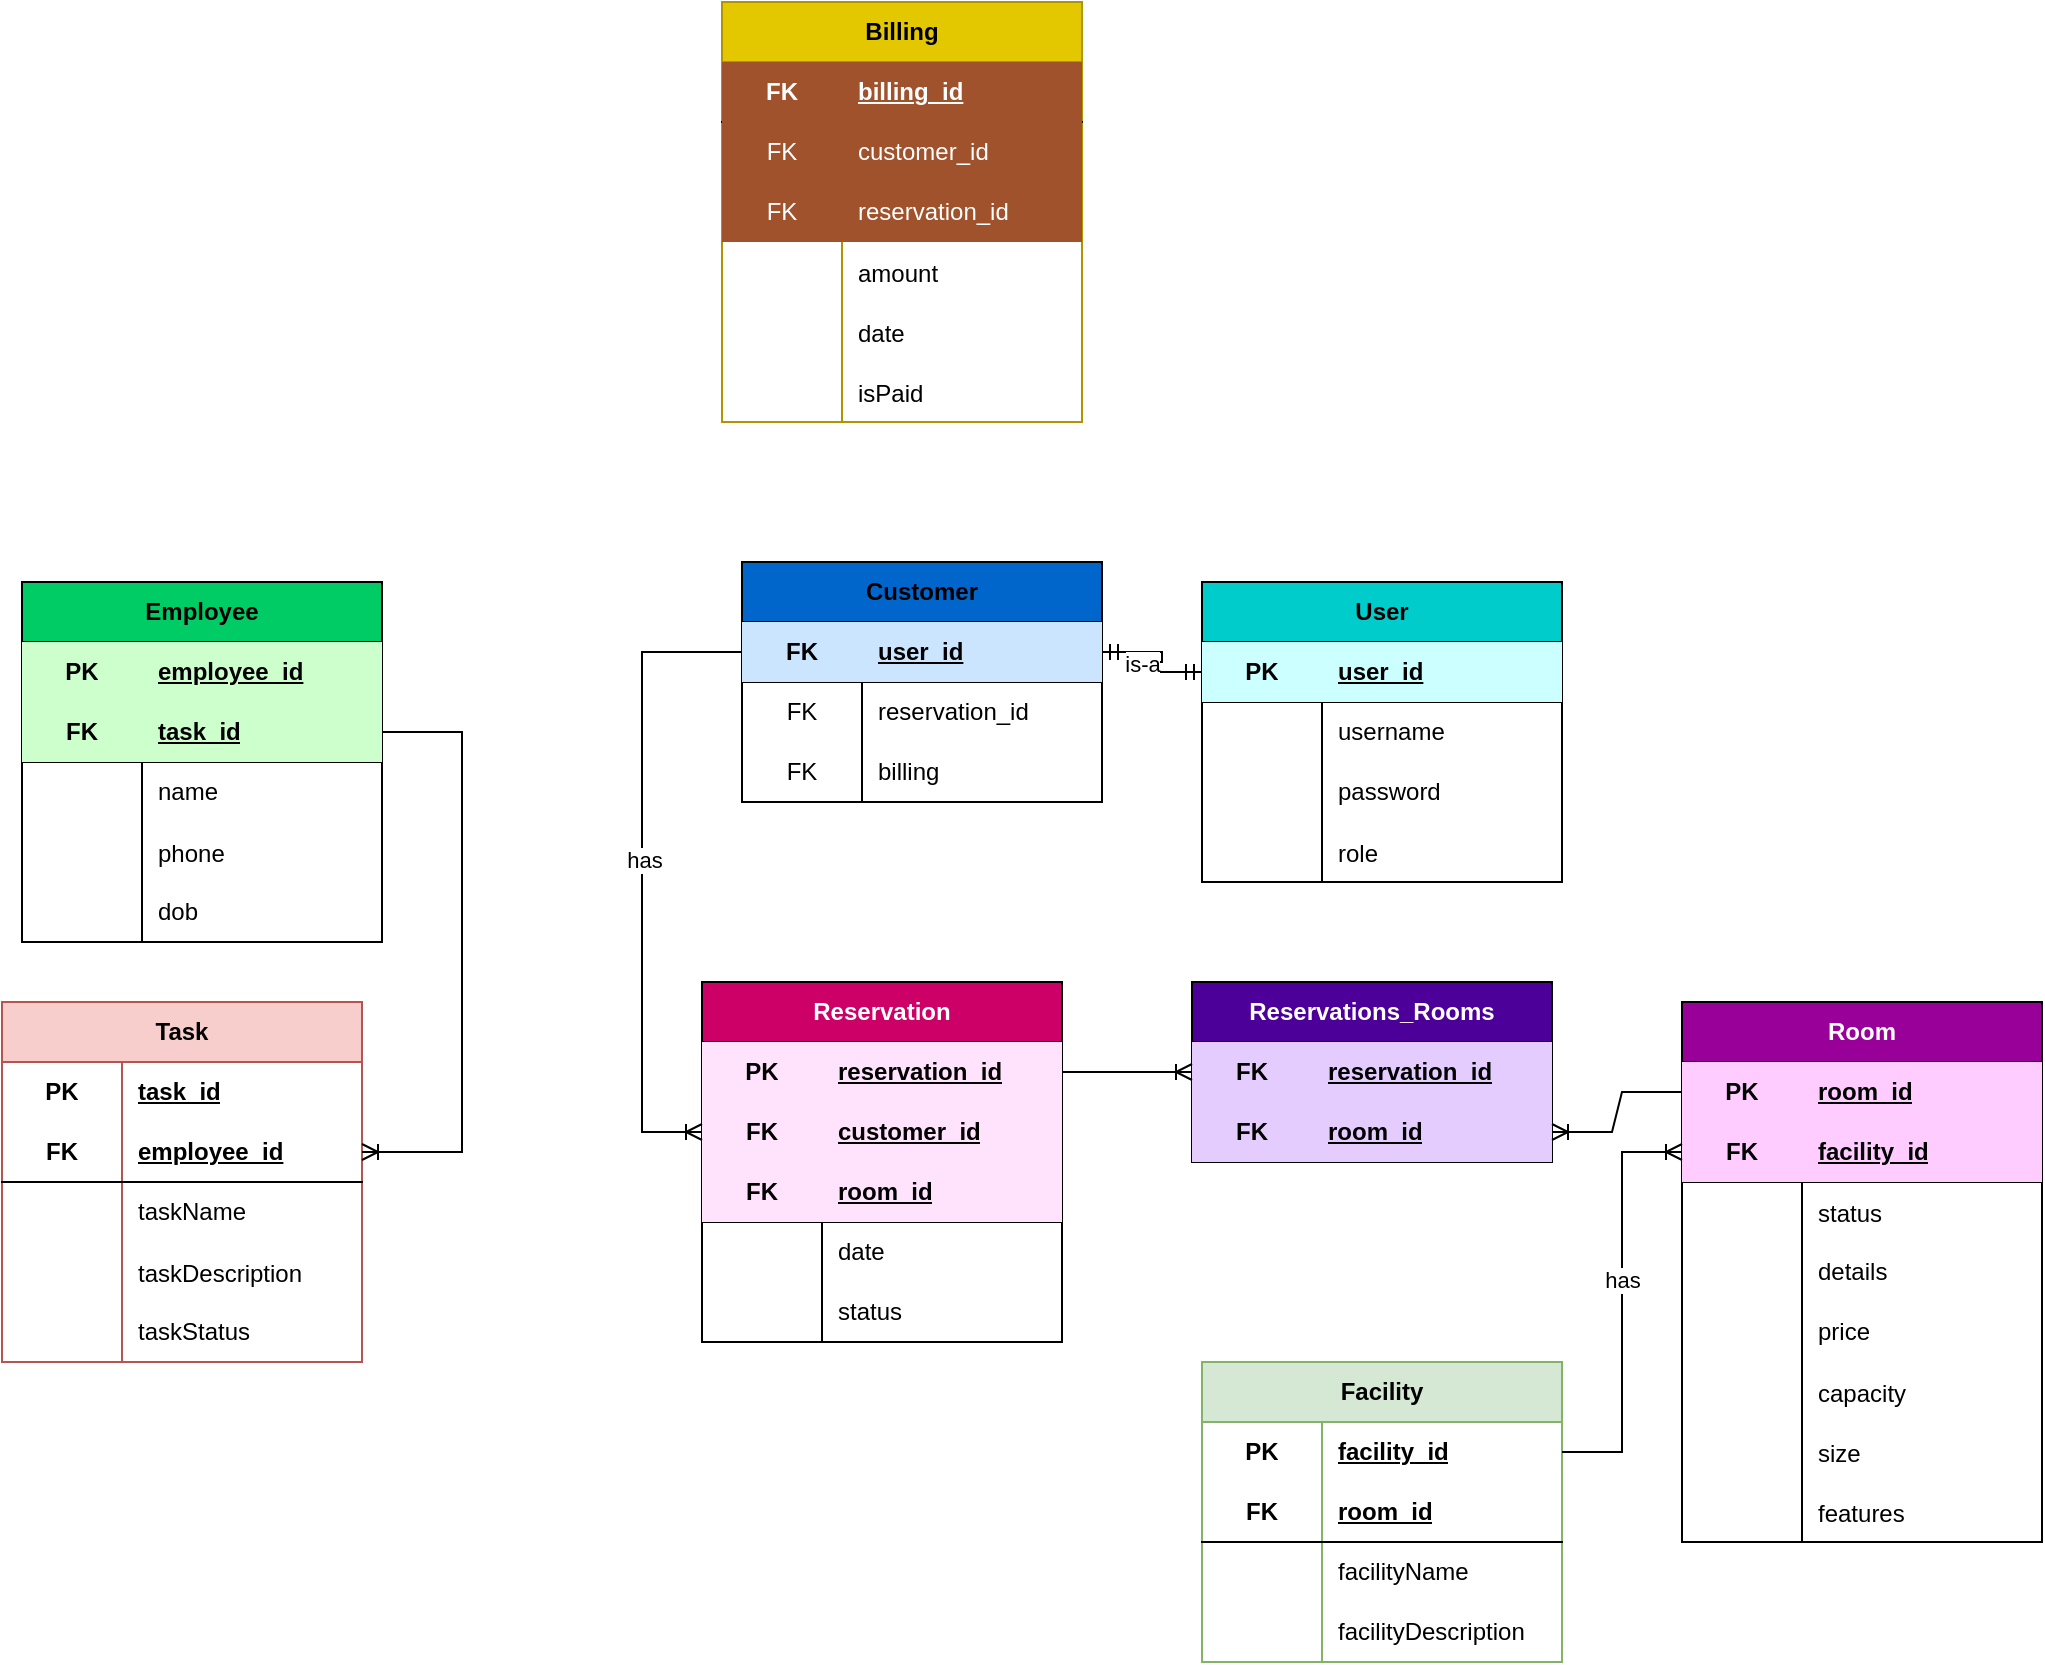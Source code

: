 <mxfile version="22.1.22" type="embed">
  <diagram name="Page-1" id="391HogFya1jU2p6_tnVu">
    <mxGraphModel dx="1114" dy="1647" grid="1" gridSize="10" guides="1" tooltips="1" connect="1" arrows="1" fold="1" page="1" pageScale="1" pageWidth="850" pageHeight="1100" math="0" shadow="0">
      <root>
        <mxCell id="0" />
        <mxCell id="1" parent="0" />
        <mxCell id="gGkRdLF0qAvfdl4dvhN5-14" value="Employee" style="shape=table;startSize=30;container=1;collapsible=1;childLayout=tableLayout;fixedRows=1;rowLines=0;fontStyle=1;align=center;resizeLast=1;html=1;whiteSpace=wrap;fillColor=#00CC66;" parent="1" vertex="1">
          <mxGeometry x="-250" y="-180" width="180" height="180" as="geometry" />
        </mxCell>
        <mxCell id="gGkRdLF0qAvfdl4dvhN5-15" value="" style="shape=tableRow;horizontal=0;startSize=0;swimlaneHead=0;swimlaneBody=0;fillColor=none;collapsible=0;dropTarget=0;points=[[0,0.5],[1,0.5]];portConstraint=eastwest;top=0;left=0;right=0;bottom=0;html=1;" parent="gGkRdLF0qAvfdl4dvhN5-14" vertex="1">
          <mxGeometry y="30" width="180" height="30" as="geometry" />
        </mxCell>
        <mxCell id="gGkRdLF0qAvfdl4dvhN5-16" value="PK" style="shape=partialRectangle;connectable=0;fillColor=#CCFFCC;top=0;left=0;bottom=0;right=0;fontStyle=1;overflow=hidden;html=1;whiteSpace=wrap;" parent="gGkRdLF0qAvfdl4dvhN5-15" vertex="1">
          <mxGeometry width="60" height="30" as="geometry">
            <mxRectangle width="60" height="30" as="alternateBounds" />
          </mxGeometry>
        </mxCell>
        <mxCell id="gGkRdLF0qAvfdl4dvhN5-17" value="employee_id" style="shape=partialRectangle;connectable=0;fillColor=#CCFFCC;top=0;left=0;bottom=0;right=0;align=left;spacingLeft=6;fontStyle=5;overflow=hidden;html=1;whiteSpace=wrap;" parent="gGkRdLF0qAvfdl4dvhN5-15" vertex="1">
          <mxGeometry x="60" width="120" height="30" as="geometry">
            <mxRectangle width="120" height="30" as="alternateBounds" />
          </mxGeometry>
        </mxCell>
        <mxCell id="gGkRdLF0qAvfdl4dvhN5-18" value="" style="shape=tableRow;horizontal=0;startSize=0;swimlaneHead=0;swimlaneBody=0;fillColor=none;collapsible=0;dropTarget=0;points=[[0,0.5],[1,0.5]];portConstraint=eastwest;top=0;left=0;right=0;bottom=1;html=1;" parent="gGkRdLF0qAvfdl4dvhN5-14" vertex="1">
          <mxGeometry y="60" width="180" height="30" as="geometry" />
        </mxCell>
        <mxCell id="gGkRdLF0qAvfdl4dvhN5-19" value="FK" style="shape=partialRectangle;connectable=0;fillColor=#CCFFCC;top=0;left=0;bottom=0;right=0;fontStyle=1;overflow=hidden;html=1;whiteSpace=wrap;" parent="gGkRdLF0qAvfdl4dvhN5-18" vertex="1">
          <mxGeometry width="60" height="30" as="geometry">
            <mxRectangle width="60" height="30" as="alternateBounds" />
          </mxGeometry>
        </mxCell>
        <mxCell id="gGkRdLF0qAvfdl4dvhN5-20" value="task_id" style="shape=partialRectangle;connectable=0;fillColor=#CCFFCC;top=0;left=0;bottom=0;right=0;align=left;spacingLeft=6;fontStyle=5;overflow=hidden;html=1;whiteSpace=wrap;" parent="gGkRdLF0qAvfdl4dvhN5-18" vertex="1">
          <mxGeometry x="60" width="120" height="30" as="geometry">
            <mxRectangle width="120" height="30" as="alternateBounds" />
          </mxGeometry>
        </mxCell>
        <mxCell id="gGkRdLF0qAvfdl4dvhN5-21" value="" style="shape=tableRow;horizontal=0;startSize=0;swimlaneHead=0;swimlaneBody=0;fillColor=none;collapsible=0;dropTarget=0;points=[[0,0.5],[1,0.5]];portConstraint=eastwest;top=0;left=0;right=0;bottom=0;html=1;" parent="gGkRdLF0qAvfdl4dvhN5-14" vertex="1">
          <mxGeometry y="90" width="180" height="30" as="geometry" />
        </mxCell>
        <mxCell id="gGkRdLF0qAvfdl4dvhN5-22" value="" style="shape=partialRectangle;connectable=0;fillColor=none;top=0;left=0;bottom=0;right=0;editable=1;overflow=hidden;html=1;whiteSpace=wrap;" parent="gGkRdLF0qAvfdl4dvhN5-21" vertex="1">
          <mxGeometry width="60" height="30" as="geometry">
            <mxRectangle width="60" height="30" as="alternateBounds" />
          </mxGeometry>
        </mxCell>
        <mxCell id="gGkRdLF0qAvfdl4dvhN5-23" value="name" style="shape=partialRectangle;connectable=0;fillColor=none;top=0;left=0;bottom=0;right=0;align=left;spacingLeft=6;overflow=hidden;html=1;whiteSpace=wrap;" parent="gGkRdLF0qAvfdl4dvhN5-21" vertex="1">
          <mxGeometry x="60" width="120" height="30" as="geometry">
            <mxRectangle width="120" height="30" as="alternateBounds" />
          </mxGeometry>
        </mxCell>
        <mxCell id="16" value="" style="shape=tableRow;horizontal=0;startSize=0;swimlaneHead=0;swimlaneBody=0;fillColor=none;collapsible=0;dropTarget=0;points=[[0,0.5],[1,0.5]];portConstraint=eastwest;top=0;left=0;right=0;bottom=0;" vertex="1" parent="gGkRdLF0qAvfdl4dvhN5-14">
          <mxGeometry y="120" width="180" height="30" as="geometry" />
        </mxCell>
        <mxCell id="17" value="" style="shape=partialRectangle;connectable=0;fillColor=none;top=0;left=0;bottom=0;right=0;editable=1;overflow=hidden;" vertex="1" parent="16">
          <mxGeometry width="60" height="30" as="geometry">
            <mxRectangle width="60" height="30" as="alternateBounds" />
          </mxGeometry>
        </mxCell>
        <mxCell id="18" value="phone" style="shape=partialRectangle;connectable=0;fillColor=none;top=0;left=0;bottom=0;right=0;align=left;spacingLeft=6;overflow=hidden;" vertex="1" parent="16">
          <mxGeometry x="60" width="120" height="30" as="geometry">
            <mxRectangle width="120" height="30" as="alternateBounds" />
          </mxGeometry>
        </mxCell>
        <mxCell id="gGkRdLF0qAvfdl4dvhN5-24" value="" style="shape=tableRow;horizontal=0;startSize=0;swimlaneHead=0;swimlaneBody=0;fillColor=none;collapsible=0;dropTarget=0;points=[[0,0.5],[1,0.5]];portConstraint=eastwest;top=0;left=0;right=0;bottom=0;html=1;" parent="gGkRdLF0qAvfdl4dvhN5-14" vertex="1">
          <mxGeometry y="150" width="180" height="30" as="geometry" />
        </mxCell>
        <mxCell id="gGkRdLF0qAvfdl4dvhN5-25" value="" style="shape=partialRectangle;connectable=0;fillColor=none;top=0;left=0;bottom=0;right=0;editable=1;overflow=hidden;html=1;whiteSpace=wrap;" parent="gGkRdLF0qAvfdl4dvhN5-24" vertex="1">
          <mxGeometry width="60" height="30" as="geometry">
            <mxRectangle width="60" height="30" as="alternateBounds" />
          </mxGeometry>
        </mxCell>
        <mxCell id="gGkRdLF0qAvfdl4dvhN5-26" value="dob" style="shape=partialRectangle;connectable=0;fillColor=none;top=0;left=0;bottom=0;right=0;align=left;spacingLeft=6;overflow=hidden;html=1;whiteSpace=wrap;" parent="gGkRdLF0qAvfdl4dvhN5-24" vertex="1">
          <mxGeometry x="60" width="120" height="30" as="geometry">
            <mxRectangle width="120" height="30" as="alternateBounds" />
          </mxGeometry>
        </mxCell>
        <mxCell id="gGkRdLF0qAvfdl4dvhN5-27" value="&lt;font color=&quot;#ffffff&quot;&gt;Room&lt;/font&gt;" style="shape=table;startSize=30;container=1;collapsible=1;childLayout=tableLayout;fixedRows=1;rowLines=0;fontStyle=1;align=center;resizeLast=1;html=1;whiteSpace=wrap;fillColor=#990099;" parent="1" vertex="1">
          <mxGeometry x="580" y="30" width="180" height="270" as="geometry" />
        </mxCell>
        <mxCell id="gGkRdLF0qAvfdl4dvhN5-28" value="" style="shape=tableRow;horizontal=0;startSize=0;swimlaneHead=0;swimlaneBody=0;fillColor=none;collapsible=0;dropTarget=0;points=[[0,0.5],[1,0.5]];portConstraint=eastwest;top=0;left=0;right=0;bottom=0;html=1;" parent="gGkRdLF0qAvfdl4dvhN5-27" vertex="1">
          <mxGeometry y="30" width="180" height="30" as="geometry" />
        </mxCell>
        <mxCell id="gGkRdLF0qAvfdl4dvhN5-29" value="&lt;div&gt;PK&lt;/div&gt;" style="shape=partialRectangle;connectable=0;fillColor=#FFCCFF;top=0;left=0;bottom=0;right=0;fontStyle=1;overflow=hidden;html=1;whiteSpace=wrap;" parent="gGkRdLF0qAvfdl4dvhN5-28" vertex="1">
          <mxGeometry width="60" height="30" as="geometry">
            <mxRectangle width="60" height="30" as="alternateBounds" />
          </mxGeometry>
        </mxCell>
        <mxCell id="gGkRdLF0qAvfdl4dvhN5-30" value="room_id" style="shape=partialRectangle;connectable=0;fillColor=#FFCCFF;top=0;left=0;bottom=0;right=0;align=left;spacingLeft=6;fontStyle=5;overflow=hidden;html=1;whiteSpace=wrap;" parent="gGkRdLF0qAvfdl4dvhN5-28" vertex="1">
          <mxGeometry x="60" width="120" height="30" as="geometry">
            <mxRectangle width="120" height="30" as="alternateBounds" />
          </mxGeometry>
        </mxCell>
        <mxCell id="gGkRdLF0qAvfdl4dvhN5-31" value="" style="shape=tableRow;horizontal=0;startSize=0;swimlaneHead=0;swimlaneBody=0;fillColor=none;collapsible=0;dropTarget=0;points=[[0,0.5],[1,0.5]];portConstraint=eastwest;top=0;left=0;right=0;bottom=1;html=1;" parent="gGkRdLF0qAvfdl4dvhN5-27" vertex="1">
          <mxGeometry y="60" width="180" height="30" as="geometry" />
        </mxCell>
        <mxCell id="gGkRdLF0qAvfdl4dvhN5-32" value="FK" style="shape=partialRectangle;connectable=0;fillColor=#FFCCFF;top=0;left=0;bottom=0;right=0;fontStyle=1;overflow=hidden;html=1;whiteSpace=wrap;" parent="gGkRdLF0qAvfdl4dvhN5-31" vertex="1">
          <mxGeometry width="60" height="30" as="geometry">
            <mxRectangle width="60" height="30" as="alternateBounds" />
          </mxGeometry>
        </mxCell>
        <mxCell id="gGkRdLF0qAvfdl4dvhN5-33" value="facility_id" style="shape=partialRectangle;connectable=0;fillColor=#FFCCFF;top=0;left=0;bottom=0;right=0;align=left;spacingLeft=6;fontStyle=5;overflow=hidden;html=1;whiteSpace=wrap;" parent="gGkRdLF0qAvfdl4dvhN5-31" vertex="1">
          <mxGeometry x="60" width="120" height="30" as="geometry">
            <mxRectangle width="120" height="30" as="alternateBounds" />
          </mxGeometry>
        </mxCell>
        <mxCell id="gGkRdLF0qAvfdl4dvhN5-34" value="" style="shape=tableRow;horizontal=0;startSize=0;swimlaneHead=0;swimlaneBody=0;fillColor=none;collapsible=0;dropTarget=0;points=[[0,0.5],[1,0.5]];portConstraint=eastwest;top=0;left=0;right=0;bottom=0;" parent="gGkRdLF0qAvfdl4dvhN5-27" vertex="1">
          <mxGeometry y="90" width="180" height="30" as="geometry" />
        </mxCell>
        <mxCell id="gGkRdLF0qAvfdl4dvhN5-35" value="" style="shape=partialRectangle;connectable=0;fillColor=none;top=0;left=0;bottom=0;right=0;editable=1;overflow=hidden;" parent="gGkRdLF0qAvfdl4dvhN5-34" vertex="1">
          <mxGeometry width="60" height="30" as="geometry">
            <mxRectangle width="60" height="30" as="alternateBounds" />
          </mxGeometry>
        </mxCell>
        <mxCell id="gGkRdLF0qAvfdl4dvhN5-36" value="status" style="shape=partialRectangle;connectable=0;fillColor=none;top=0;left=0;bottom=0;right=0;align=left;spacingLeft=6;overflow=hidden;" parent="gGkRdLF0qAvfdl4dvhN5-34" vertex="1">
          <mxGeometry x="60" width="120" height="30" as="geometry">
            <mxRectangle width="120" height="30" as="alternateBounds" />
          </mxGeometry>
        </mxCell>
        <mxCell id="gGkRdLF0qAvfdl4dvhN5-37" value="" style="shape=tableRow;horizontal=0;startSize=0;swimlaneHead=0;swimlaneBody=0;fillColor=none;collapsible=0;dropTarget=0;points=[[0,0.5],[1,0.5]];portConstraint=eastwest;top=0;left=0;right=0;bottom=0;html=1;" parent="gGkRdLF0qAvfdl4dvhN5-27" vertex="1">
          <mxGeometry y="120" width="180" height="30" as="geometry" />
        </mxCell>
        <mxCell id="gGkRdLF0qAvfdl4dvhN5-38" value="" style="shape=partialRectangle;connectable=0;fillColor=none;top=0;left=0;bottom=0;right=0;editable=1;overflow=hidden;html=1;whiteSpace=wrap;" parent="gGkRdLF0qAvfdl4dvhN5-37" vertex="1">
          <mxGeometry width="60" height="30" as="geometry">
            <mxRectangle width="60" height="30" as="alternateBounds" />
          </mxGeometry>
        </mxCell>
        <mxCell id="gGkRdLF0qAvfdl4dvhN5-39" value="details" style="shape=partialRectangle;connectable=0;fillColor=none;top=0;left=0;bottom=0;right=0;align=left;spacingLeft=6;overflow=hidden;html=1;whiteSpace=wrap;" parent="gGkRdLF0qAvfdl4dvhN5-37" vertex="1">
          <mxGeometry x="60" width="120" height="30" as="geometry">
            <mxRectangle width="120" height="30" as="alternateBounds" />
          </mxGeometry>
        </mxCell>
        <mxCell id="gGkRdLF0qAvfdl4dvhN5-40" value="" style="shape=tableRow;horizontal=0;startSize=0;swimlaneHead=0;swimlaneBody=0;fillColor=none;collapsible=0;dropTarget=0;points=[[0,0.5],[1,0.5]];portConstraint=eastwest;top=0;left=0;right=0;bottom=0;html=1;" parent="gGkRdLF0qAvfdl4dvhN5-27" vertex="1">
          <mxGeometry y="150" width="180" height="30" as="geometry" />
        </mxCell>
        <mxCell id="gGkRdLF0qAvfdl4dvhN5-41" value="" style="shape=partialRectangle;connectable=0;fillColor=none;top=0;left=0;bottom=0;right=0;editable=1;overflow=hidden;html=1;whiteSpace=wrap;" parent="gGkRdLF0qAvfdl4dvhN5-40" vertex="1">
          <mxGeometry width="60" height="30" as="geometry">
            <mxRectangle width="60" height="30" as="alternateBounds" />
          </mxGeometry>
        </mxCell>
        <mxCell id="gGkRdLF0qAvfdl4dvhN5-42" value="&lt;div&gt;price&lt;/div&gt;" style="shape=partialRectangle;connectable=0;fillColor=none;top=0;left=0;bottom=0;right=0;align=left;spacingLeft=6;overflow=hidden;html=1;whiteSpace=wrap;" parent="gGkRdLF0qAvfdl4dvhN5-40" vertex="1">
          <mxGeometry x="60" width="120" height="30" as="geometry">
            <mxRectangle width="120" height="30" as="alternateBounds" />
          </mxGeometry>
        </mxCell>
        <mxCell id="gGkRdLF0qAvfdl4dvhN5-43" value="" style="shape=tableRow;horizontal=0;startSize=0;swimlaneHead=0;swimlaneBody=0;fillColor=none;collapsible=0;dropTarget=0;points=[[0,0.5],[1,0.5]];portConstraint=eastwest;top=0;left=0;right=0;bottom=0;" parent="gGkRdLF0qAvfdl4dvhN5-27" vertex="1">
          <mxGeometry y="180" width="180" height="30" as="geometry" />
        </mxCell>
        <mxCell id="gGkRdLF0qAvfdl4dvhN5-44" value="" style="shape=partialRectangle;connectable=0;fillColor=none;top=0;left=0;bottom=0;right=0;editable=1;overflow=hidden;" parent="gGkRdLF0qAvfdl4dvhN5-43" vertex="1">
          <mxGeometry width="60" height="30" as="geometry">
            <mxRectangle width="60" height="30" as="alternateBounds" />
          </mxGeometry>
        </mxCell>
        <mxCell id="gGkRdLF0qAvfdl4dvhN5-45" value="capacity" style="shape=partialRectangle;connectable=0;fillColor=none;top=0;left=0;bottom=0;right=0;align=left;spacingLeft=6;overflow=hidden;" parent="gGkRdLF0qAvfdl4dvhN5-43" vertex="1">
          <mxGeometry x="60" width="120" height="30" as="geometry">
            <mxRectangle width="120" height="30" as="alternateBounds" />
          </mxGeometry>
        </mxCell>
        <mxCell id="gGkRdLF0qAvfdl4dvhN5-46" value="" style="shape=tableRow;horizontal=0;startSize=0;swimlaneHead=0;swimlaneBody=0;fillColor=none;collapsible=0;dropTarget=0;points=[[0,0.5],[1,0.5]];portConstraint=eastwest;top=0;left=0;right=0;bottom=0;" parent="gGkRdLF0qAvfdl4dvhN5-27" vertex="1">
          <mxGeometry y="210" width="180" height="30" as="geometry" />
        </mxCell>
        <mxCell id="gGkRdLF0qAvfdl4dvhN5-47" value="" style="shape=partialRectangle;connectable=0;fillColor=none;top=0;left=0;bottom=0;right=0;editable=1;overflow=hidden;" parent="gGkRdLF0qAvfdl4dvhN5-46" vertex="1">
          <mxGeometry width="60" height="30" as="geometry">
            <mxRectangle width="60" height="30" as="alternateBounds" />
          </mxGeometry>
        </mxCell>
        <mxCell id="gGkRdLF0qAvfdl4dvhN5-48" value="size" style="shape=partialRectangle;connectable=0;fillColor=none;top=0;left=0;bottom=0;right=0;align=left;spacingLeft=6;overflow=hidden;" parent="gGkRdLF0qAvfdl4dvhN5-46" vertex="1">
          <mxGeometry x="60" width="120" height="30" as="geometry">
            <mxRectangle width="120" height="30" as="alternateBounds" />
          </mxGeometry>
        </mxCell>
        <mxCell id="gGkRdLF0qAvfdl4dvhN5-49" value="" style="shape=tableRow;horizontal=0;startSize=0;swimlaneHead=0;swimlaneBody=0;fillColor=none;collapsible=0;dropTarget=0;points=[[0,0.5],[1,0.5]];portConstraint=eastwest;top=0;left=0;right=0;bottom=0;" parent="gGkRdLF0qAvfdl4dvhN5-27" vertex="1">
          <mxGeometry y="240" width="180" height="30" as="geometry" />
        </mxCell>
        <mxCell id="gGkRdLF0qAvfdl4dvhN5-50" value="" style="shape=partialRectangle;connectable=0;fillColor=none;top=0;left=0;bottom=0;right=0;editable=1;overflow=hidden;" parent="gGkRdLF0qAvfdl4dvhN5-49" vertex="1">
          <mxGeometry width="60" height="30" as="geometry">
            <mxRectangle width="60" height="30" as="alternateBounds" />
          </mxGeometry>
        </mxCell>
        <mxCell id="gGkRdLF0qAvfdl4dvhN5-51" value="features" style="shape=partialRectangle;connectable=0;fillColor=none;top=0;left=0;bottom=0;right=0;align=left;spacingLeft=6;overflow=hidden;" parent="gGkRdLF0qAvfdl4dvhN5-49" vertex="1">
          <mxGeometry x="60" width="120" height="30" as="geometry">
            <mxRectangle width="120" height="30" as="alternateBounds" />
          </mxGeometry>
        </mxCell>
        <mxCell id="gGkRdLF0qAvfdl4dvhN5-52" value="&lt;b&gt;&lt;font color=&quot;#ffffff&quot;&gt;Reservation&lt;/font&gt;&lt;/b&gt;" style="shape=table;startSize=30;container=1;collapsible=1;childLayout=tableLayout;fixedRows=1;rowLines=0;fontStyle=1;align=center;resizeLast=1;html=1;whiteSpace=wrap;fillColor=#CC0066;" parent="1" vertex="1">
          <mxGeometry x="90" y="20" width="180" height="180" as="geometry" />
        </mxCell>
        <mxCell id="gGkRdLF0qAvfdl4dvhN5-53" value="" style="shape=tableRow;horizontal=0;startSize=0;swimlaneHead=0;swimlaneBody=0;fillColor=none;collapsible=0;dropTarget=0;points=[[0,0.5],[1,0.5]];portConstraint=eastwest;top=0;left=0;right=0;bottom=0;html=1;" parent="gGkRdLF0qAvfdl4dvhN5-52" vertex="1">
          <mxGeometry y="30" width="180" height="30" as="geometry" />
        </mxCell>
        <mxCell id="gGkRdLF0qAvfdl4dvhN5-54" value="PK" style="shape=partialRectangle;connectable=0;fillColor=#FFE3FC;top=0;left=0;bottom=0;right=0;fontStyle=1;overflow=hidden;html=1;whiteSpace=wrap;strokeColor=#000000;" parent="gGkRdLF0qAvfdl4dvhN5-53" vertex="1">
          <mxGeometry width="60" height="30" as="geometry">
            <mxRectangle width="60" height="30" as="alternateBounds" />
          </mxGeometry>
        </mxCell>
        <mxCell id="gGkRdLF0qAvfdl4dvhN5-55" value="reservation_id" style="shape=partialRectangle;connectable=0;fillColor=#FFE3FC;top=0;left=0;bottom=0;right=0;align=left;spacingLeft=6;fontStyle=5;overflow=hidden;html=1;whiteSpace=wrap;strokeColor=#000000;" parent="gGkRdLF0qAvfdl4dvhN5-53" vertex="1">
          <mxGeometry x="60" width="120" height="30" as="geometry">
            <mxRectangle width="120" height="30" as="alternateBounds" />
          </mxGeometry>
        </mxCell>
        <mxCell id="gGkRdLF0qAvfdl4dvhN5-56" value="" style="shape=tableRow;horizontal=0;startSize=0;swimlaneHead=0;swimlaneBody=0;fillColor=none;collapsible=0;dropTarget=0;points=[[0,0.5],[1,0.5]];portConstraint=eastwest;top=0;left=0;right=0;bottom=0;" parent="gGkRdLF0qAvfdl4dvhN5-52" vertex="1">
          <mxGeometry y="60" width="180" height="30" as="geometry" />
        </mxCell>
        <mxCell id="gGkRdLF0qAvfdl4dvhN5-57" value="&lt;b&gt;FK&lt;/b&gt;" style="shape=partialRectangle;connectable=0;fillColor=#FFE3FC;top=0;left=0;bottom=0;right=0;fontStyle=0;overflow=hidden;whiteSpace=wrap;html=1;strokeColor=#000000;" parent="gGkRdLF0qAvfdl4dvhN5-56" vertex="1">
          <mxGeometry width="60" height="30" as="geometry">
            <mxRectangle width="60" height="30" as="alternateBounds" />
          </mxGeometry>
        </mxCell>
        <mxCell id="gGkRdLF0qAvfdl4dvhN5-58" value="&lt;b&gt;&lt;u&gt;customer_id&lt;/u&gt;&lt;/b&gt;" style="shape=partialRectangle;connectable=0;fillColor=#FFE3FC;top=0;left=0;bottom=0;right=0;align=left;spacingLeft=6;fontStyle=0;overflow=hidden;whiteSpace=wrap;html=1;strokeColor=#000000;" parent="gGkRdLF0qAvfdl4dvhN5-56" vertex="1">
          <mxGeometry x="60" width="120" height="30" as="geometry">
            <mxRectangle width="120" height="30" as="alternateBounds" />
          </mxGeometry>
        </mxCell>
        <mxCell id="gGkRdLF0qAvfdl4dvhN5-59" value="" style="shape=tableRow;horizontal=0;startSize=0;swimlaneHead=0;swimlaneBody=0;fillColor=none;collapsible=0;dropTarget=0;points=[[0,0.5],[1,0.5]];portConstraint=eastwest;top=0;left=0;right=0;bottom=1;html=1;" parent="gGkRdLF0qAvfdl4dvhN5-52" vertex="1">
          <mxGeometry y="90" width="180" height="30" as="geometry" />
        </mxCell>
        <mxCell id="gGkRdLF0qAvfdl4dvhN5-60" value="FK" style="shape=partialRectangle;connectable=0;fillColor=#FFE3FC;top=0;left=0;bottom=0;right=0;fontStyle=1;overflow=hidden;html=1;whiteSpace=wrap;strokeColor=#000000;" parent="gGkRdLF0qAvfdl4dvhN5-59" vertex="1">
          <mxGeometry width="60" height="30" as="geometry">
            <mxRectangle width="60" height="30" as="alternateBounds" />
          </mxGeometry>
        </mxCell>
        <mxCell id="gGkRdLF0qAvfdl4dvhN5-61" value="room_id" style="shape=partialRectangle;connectable=0;fillColor=#FFE3FC;top=0;left=0;bottom=0;right=0;align=left;spacingLeft=6;fontStyle=5;overflow=hidden;html=1;whiteSpace=wrap;strokeColor=#000000;" parent="gGkRdLF0qAvfdl4dvhN5-59" vertex="1">
          <mxGeometry x="60" width="120" height="30" as="geometry">
            <mxRectangle width="120" height="30" as="alternateBounds" />
          </mxGeometry>
        </mxCell>
        <mxCell id="gGkRdLF0qAvfdl4dvhN5-62" value="" style="shape=tableRow;horizontal=0;startSize=0;swimlaneHead=0;swimlaneBody=0;fillColor=none;collapsible=0;dropTarget=0;points=[[0,0.5],[1,0.5]];portConstraint=eastwest;top=0;left=0;right=0;bottom=0;html=1;" parent="gGkRdLF0qAvfdl4dvhN5-52" vertex="1">
          <mxGeometry y="120" width="180" height="30" as="geometry" />
        </mxCell>
        <mxCell id="gGkRdLF0qAvfdl4dvhN5-63" value="" style="shape=partialRectangle;connectable=0;fillColor=none;top=0;left=0;bottom=0;right=0;editable=1;overflow=hidden;html=1;whiteSpace=wrap;" parent="gGkRdLF0qAvfdl4dvhN5-62" vertex="1">
          <mxGeometry width="60" height="30" as="geometry">
            <mxRectangle width="60" height="30" as="alternateBounds" />
          </mxGeometry>
        </mxCell>
        <mxCell id="gGkRdLF0qAvfdl4dvhN5-64" value="date" style="shape=partialRectangle;connectable=0;fillColor=none;top=0;left=0;bottom=0;right=0;align=left;spacingLeft=6;overflow=hidden;html=1;whiteSpace=wrap;" parent="gGkRdLF0qAvfdl4dvhN5-62" vertex="1">
          <mxGeometry x="60" width="120" height="30" as="geometry">
            <mxRectangle width="120" height="30" as="alternateBounds" />
          </mxGeometry>
        </mxCell>
        <mxCell id="gGkRdLF0qAvfdl4dvhN5-65" value="" style="shape=tableRow;horizontal=0;startSize=0;swimlaneHead=0;swimlaneBody=0;fillColor=none;collapsible=0;dropTarget=0;points=[[0,0.5],[1,0.5]];portConstraint=eastwest;top=0;left=0;right=0;bottom=0;html=1;" parent="gGkRdLF0qAvfdl4dvhN5-52" vertex="1">
          <mxGeometry y="150" width="180" height="30" as="geometry" />
        </mxCell>
        <mxCell id="gGkRdLF0qAvfdl4dvhN5-66" value="" style="shape=partialRectangle;connectable=0;fillColor=none;top=0;left=0;bottom=0;right=0;editable=1;overflow=hidden;html=1;whiteSpace=wrap;" parent="gGkRdLF0qAvfdl4dvhN5-65" vertex="1">
          <mxGeometry width="60" height="30" as="geometry">
            <mxRectangle width="60" height="30" as="alternateBounds" />
          </mxGeometry>
        </mxCell>
        <mxCell id="gGkRdLF0qAvfdl4dvhN5-67" value="status" style="shape=partialRectangle;connectable=0;fillColor=none;top=0;left=0;bottom=0;right=0;align=left;spacingLeft=6;overflow=hidden;html=1;whiteSpace=wrap;" parent="gGkRdLF0qAvfdl4dvhN5-65" vertex="1">
          <mxGeometry x="60" width="120" height="30" as="geometry">
            <mxRectangle width="120" height="30" as="alternateBounds" />
          </mxGeometry>
        </mxCell>
        <mxCell id="gGkRdLF0qAvfdl4dvhN5-68" value="&lt;font color=&quot;#ffffff&quot;&gt;Reservations_Rooms&lt;/font&gt;" style="shape=table;startSize=30;container=1;collapsible=1;childLayout=tableLayout;fixedRows=1;rowLines=0;fontStyle=1;align=center;resizeLast=1;html=1;whiteSpace=wrap;fillColor=#4C0099;" parent="1" vertex="1">
          <mxGeometry x="335" y="20" width="180" height="90" as="geometry" />
        </mxCell>
        <mxCell id="gGkRdLF0qAvfdl4dvhN5-69" value="" style="shape=tableRow;horizontal=0;startSize=0;swimlaneHead=0;swimlaneBody=0;fillColor=none;collapsible=0;dropTarget=0;points=[[0,0.5],[1,0.5]];portConstraint=eastwest;top=0;left=0;right=0;bottom=0;html=1;" parent="gGkRdLF0qAvfdl4dvhN5-68" vertex="1">
          <mxGeometry y="30" width="180" height="30" as="geometry" />
        </mxCell>
        <mxCell id="gGkRdLF0qAvfdl4dvhN5-70" value="FK" style="shape=partialRectangle;connectable=0;fillColor=#E5CCFF;top=0;left=0;bottom=0;right=0;fontStyle=1;overflow=hidden;html=1;whiteSpace=wrap;strokeColor=#E5CCFF;" parent="gGkRdLF0qAvfdl4dvhN5-69" vertex="1">
          <mxGeometry width="60" height="30" as="geometry">
            <mxRectangle width="60" height="30" as="alternateBounds" />
          </mxGeometry>
        </mxCell>
        <mxCell id="gGkRdLF0qAvfdl4dvhN5-71" value="reservation_id" style="shape=partialRectangle;connectable=0;fillColor=#E5CCFF;top=0;left=0;bottom=0;right=0;align=left;spacingLeft=6;fontStyle=5;overflow=hidden;html=1;whiteSpace=wrap;strokeColor=#E5CCFF;" parent="gGkRdLF0qAvfdl4dvhN5-69" vertex="1">
          <mxGeometry x="60" width="120" height="30" as="geometry">
            <mxRectangle width="120" height="30" as="alternateBounds" />
          </mxGeometry>
        </mxCell>
        <mxCell id="gGkRdLF0qAvfdl4dvhN5-72" value="" style="shape=tableRow;horizontal=0;startSize=0;swimlaneHead=0;swimlaneBody=0;fillColor=none;collapsible=0;dropTarget=0;points=[[0,0.5],[1,0.5]];portConstraint=eastwest;top=0;left=0;right=0;bottom=1;html=1;" parent="gGkRdLF0qAvfdl4dvhN5-68" vertex="1">
          <mxGeometry y="60" width="180" height="30" as="geometry" />
        </mxCell>
        <mxCell id="gGkRdLF0qAvfdl4dvhN5-73" value="FK" style="shape=partialRectangle;connectable=0;fillColor=#E5CCFF;top=0;left=0;bottom=0;right=0;fontStyle=1;overflow=hidden;html=1;whiteSpace=wrap;strokeColor=#E5CCFF;" parent="gGkRdLF0qAvfdl4dvhN5-72" vertex="1">
          <mxGeometry width="60" height="30" as="geometry">
            <mxRectangle width="60" height="30" as="alternateBounds" />
          </mxGeometry>
        </mxCell>
        <mxCell id="gGkRdLF0qAvfdl4dvhN5-74" value="room_id" style="shape=partialRectangle;connectable=0;fillColor=#E5CCFF;top=0;left=0;bottom=0;right=0;align=left;spacingLeft=6;fontStyle=5;overflow=hidden;html=1;whiteSpace=wrap;strokeColor=#E5CCFF;" parent="gGkRdLF0qAvfdl4dvhN5-72" vertex="1">
          <mxGeometry x="60" width="120" height="30" as="geometry">
            <mxRectangle width="120" height="30" as="alternateBounds" />
          </mxGeometry>
        </mxCell>
        <mxCell id="gGkRdLF0qAvfdl4dvhN5-75" value="" style="edgeStyle=elbowEdgeStyle;fontSize=12;html=1;endArrow=ERoneToMany;rounded=0;entryX=0;entryY=0.5;entryDx=0;entryDy=0;exitX=0;exitY=0.5;exitDx=0;exitDy=0;" parent="1" target="gGkRdLF0qAvfdl4dvhN5-56" edge="1">
          <mxGeometry width="100" height="100" relative="1" as="geometry">
            <mxPoint x="110" y="-145" as="sourcePoint" />
            <mxPoint x="-30" y="110" as="targetPoint" />
            <Array as="points">
              <mxPoint x="60" y="-20" />
            </Array>
          </mxGeometry>
        </mxCell>
        <mxCell id="gGkRdLF0qAvfdl4dvhN5-76" value="has" style="edgeLabel;html=1;align=center;verticalAlign=middle;resizable=0;points=[];" parent="gGkRdLF0qAvfdl4dvhN5-75" vertex="1" connectable="0">
          <mxGeometry x="-0.041" y="1" relative="1" as="geometry">
            <mxPoint as="offset" />
          </mxGeometry>
        </mxCell>
        <mxCell id="gGkRdLF0qAvfdl4dvhN5-77" value="Facility" style="shape=table;startSize=30;container=1;collapsible=1;childLayout=tableLayout;fixedRows=1;rowLines=0;fontStyle=1;align=center;resizeLast=1;html=1;whiteSpace=wrap;fillColor=#d5e8d4;strokeColor=#82b366;" parent="1" vertex="1">
          <mxGeometry x="340" y="210" width="180" height="150" as="geometry" />
        </mxCell>
        <mxCell id="gGkRdLF0qAvfdl4dvhN5-78" value="" style="shape=tableRow;horizontal=0;startSize=0;swimlaneHead=0;swimlaneBody=0;fillColor=none;collapsible=0;dropTarget=0;points=[[0,0.5],[1,0.5]];portConstraint=eastwest;top=0;left=0;right=0;bottom=0;html=1;" parent="gGkRdLF0qAvfdl4dvhN5-77" vertex="1">
          <mxGeometry y="30" width="180" height="30" as="geometry" />
        </mxCell>
        <mxCell id="gGkRdLF0qAvfdl4dvhN5-79" value="PK" style="shape=partialRectangle;connectable=0;fillColor=none;top=0;left=0;bottom=0;right=0;fontStyle=1;overflow=hidden;html=1;whiteSpace=wrap;" parent="gGkRdLF0qAvfdl4dvhN5-78" vertex="1">
          <mxGeometry width="60" height="30" as="geometry">
            <mxRectangle width="60" height="30" as="alternateBounds" />
          </mxGeometry>
        </mxCell>
        <mxCell id="gGkRdLF0qAvfdl4dvhN5-80" value="facility_id" style="shape=partialRectangle;connectable=0;fillColor=none;top=0;left=0;bottom=0;right=0;align=left;spacingLeft=6;fontStyle=5;overflow=hidden;html=1;whiteSpace=wrap;" parent="gGkRdLF0qAvfdl4dvhN5-78" vertex="1">
          <mxGeometry x="60" width="120" height="30" as="geometry">
            <mxRectangle width="120" height="30" as="alternateBounds" />
          </mxGeometry>
        </mxCell>
        <mxCell id="gGkRdLF0qAvfdl4dvhN5-81" value="" style="shape=tableRow;horizontal=0;startSize=0;swimlaneHead=0;swimlaneBody=0;fillColor=none;collapsible=0;dropTarget=0;points=[[0,0.5],[1,0.5]];portConstraint=eastwest;top=0;left=0;right=0;bottom=1;html=1;" parent="gGkRdLF0qAvfdl4dvhN5-77" vertex="1">
          <mxGeometry y="60" width="180" height="30" as="geometry" />
        </mxCell>
        <mxCell id="gGkRdLF0qAvfdl4dvhN5-82" value="FK" style="shape=partialRectangle;connectable=0;fillColor=none;top=0;left=0;bottom=0;right=0;fontStyle=1;overflow=hidden;html=1;whiteSpace=wrap;" parent="gGkRdLF0qAvfdl4dvhN5-81" vertex="1">
          <mxGeometry width="60" height="30" as="geometry">
            <mxRectangle width="60" height="30" as="alternateBounds" />
          </mxGeometry>
        </mxCell>
        <mxCell id="gGkRdLF0qAvfdl4dvhN5-83" value="room_id" style="shape=partialRectangle;connectable=0;fillColor=none;top=0;left=0;bottom=0;right=0;align=left;spacingLeft=6;fontStyle=5;overflow=hidden;html=1;whiteSpace=wrap;" parent="gGkRdLF0qAvfdl4dvhN5-81" vertex="1">
          <mxGeometry x="60" width="120" height="30" as="geometry">
            <mxRectangle width="120" height="30" as="alternateBounds" />
          </mxGeometry>
        </mxCell>
        <mxCell id="gGkRdLF0qAvfdl4dvhN5-84" value="" style="shape=tableRow;horizontal=0;startSize=0;swimlaneHead=0;swimlaneBody=0;fillColor=none;collapsible=0;dropTarget=0;points=[[0,0.5],[1,0.5]];portConstraint=eastwest;top=0;left=0;right=0;bottom=0;html=1;" parent="gGkRdLF0qAvfdl4dvhN5-77" vertex="1">
          <mxGeometry y="90" width="180" height="30" as="geometry" />
        </mxCell>
        <mxCell id="gGkRdLF0qAvfdl4dvhN5-85" value="" style="shape=partialRectangle;connectable=0;fillColor=none;top=0;left=0;bottom=0;right=0;editable=1;overflow=hidden;html=1;whiteSpace=wrap;" parent="gGkRdLF0qAvfdl4dvhN5-84" vertex="1">
          <mxGeometry width="60" height="30" as="geometry">
            <mxRectangle width="60" height="30" as="alternateBounds" />
          </mxGeometry>
        </mxCell>
        <mxCell id="gGkRdLF0qAvfdl4dvhN5-86" value="facilityName" style="shape=partialRectangle;connectable=0;fillColor=none;top=0;left=0;bottom=0;right=0;align=left;spacingLeft=6;overflow=hidden;html=1;whiteSpace=wrap;" parent="gGkRdLF0qAvfdl4dvhN5-84" vertex="1">
          <mxGeometry x="60" width="120" height="30" as="geometry">
            <mxRectangle width="120" height="30" as="alternateBounds" />
          </mxGeometry>
        </mxCell>
        <mxCell id="gGkRdLF0qAvfdl4dvhN5-87" value="" style="shape=tableRow;horizontal=0;startSize=0;swimlaneHead=0;swimlaneBody=0;fillColor=none;collapsible=0;dropTarget=0;points=[[0,0.5],[1,0.5]];portConstraint=eastwest;top=0;left=0;right=0;bottom=0;html=1;" parent="gGkRdLF0qAvfdl4dvhN5-77" vertex="1">
          <mxGeometry y="120" width="180" height="30" as="geometry" />
        </mxCell>
        <mxCell id="gGkRdLF0qAvfdl4dvhN5-88" value="" style="shape=partialRectangle;connectable=0;fillColor=none;top=0;left=0;bottom=0;right=0;editable=1;overflow=hidden;html=1;whiteSpace=wrap;" parent="gGkRdLF0qAvfdl4dvhN5-87" vertex="1">
          <mxGeometry width="60" height="30" as="geometry">
            <mxRectangle width="60" height="30" as="alternateBounds" />
          </mxGeometry>
        </mxCell>
        <mxCell id="gGkRdLF0qAvfdl4dvhN5-89" value="facilityDescription" style="shape=partialRectangle;connectable=0;fillColor=none;top=0;left=0;bottom=0;right=0;align=left;spacingLeft=6;overflow=hidden;html=1;whiteSpace=wrap;" parent="gGkRdLF0qAvfdl4dvhN5-87" vertex="1">
          <mxGeometry x="60" width="120" height="30" as="geometry">
            <mxRectangle width="120" height="30" as="alternateBounds" />
          </mxGeometry>
        </mxCell>
        <mxCell id="gGkRdLF0qAvfdl4dvhN5-90" value="" style="edgeStyle=entityRelationEdgeStyle;fontSize=12;html=1;endArrow=ERoneToMany;rounded=0;exitX=1;exitY=0.5;exitDx=0;exitDy=0;" parent="1" source="gGkRdLF0qAvfdl4dvhN5-78" target="gGkRdLF0qAvfdl4dvhN5-31" edge="1">
          <mxGeometry width="100" height="100" relative="1" as="geometry">
            <mxPoint x="430" y="380" as="sourcePoint" />
            <mxPoint x="530" y="280" as="targetPoint" />
          </mxGeometry>
        </mxCell>
        <mxCell id="gGkRdLF0qAvfdl4dvhN5-91" value="has" style="edgeLabel;html=1;align=center;verticalAlign=middle;resizable=0;points=[];" parent="gGkRdLF0qAvfdl4dvhN5-90" vertex="1" connectable="0">
          <mxGeometry x="0.104" relative="1" as="geometry">
            <mxPoint as="offset" />
          </mxGeometry>
        </mxCell>
        <mxCell id="gGkRdLF0qAvfdl4dvhN5-92" value="User" style="shape=table;startSize=30;container=1;collapsible=1;childLayout=tableLayout;fixedRows=1;rowLines=0;fontStyle=1;align=center;resizeLast=1;html=1;whiteSpace=wrap;fillColor=#00CCCC;" parent="1" vertex="1">
          <mxGeometry x="340" y="-180" width="180" height="150" as="geometry" />
        </mxCell>
        <mxCell id="gGkRdLF0qAvfdl4dvhN5-93" value="" style="shape=tableRow;horizontal=0;startSize=0;swimlaneHead=0;swimlaneBody=0;fillColor=none;collapsible=0;dropTarget=0;points=[[0,0.5],[1,0.5]];portConstraint=eastwest;top=0;left=0;right=0;bottom=1;html=1;" parent="gGkRdLF0qAvfdl4dvhN5-92" vertex="1">
          <mxGeometry y="30" width="180" height="30" as="geometry" />
        </mxCell>
        <mxCell id="gGkRdLF0qAvfdl4dvhN5-94" value="PK" style="shape=partialRectangle;connectable=0;fillColor=#CCFFFF;top=0;left=0;bottom=0;right=0;fontStyle=1;overflow=hidden;html=1;whiteSpace=wrap;" parent="gGkRdLF0qAvfdl4dvhN5-93" vertex="1">
          <mxGeometry width="60" height="30" as="geometry">
            <mxRectangle width="60" height="30" as="alternateBounds" />
          </mxGeometry>
        </mxCell>
        <mxCell id="gGkRdLF0qAvfdl4dvhN5-95" value="user_id" style="shape=partialRectangle;connectable=0;fillColor=#CCFFFF;top=0;left=0;bottom=0;right=0;align=left;spacingLeft=6;fontStyle=5;overflow=hidden;html=1;whiteSpace=wrap;" parent="gGkRdLF0qAvfdl4dvhN5-93" vertex="1">
          <mxGeometry x="60" width="120" height="30" as="geometry">
            <mxRectangle width="120" height="30" as="alternateBounds" />
          </mxGeometry>
        </mxCell>
        <mxCell id="gGkRdLF0qAvfdl4dvhN5-96" value="" style="shape=tableRow;horizontal=0;startSize=0;swimlaneHead=0;swimlaneBody=0;fillColor=none;collapsible=0;dropTarget=0;points=[[0,0.5],[1,0.5]];portConstraint=eastwest;top=0;left=0;right=0;bottom=0;html=1;" parent="gGkRdLF0qAvfdl4dvhN5-92" vertex="1">
          <mxGeometry y="60" width="180" height="30" as="geometry" />
        </mxCell>
        <mxCell id="gGkRdLF0qAvfdl4dvhN5-97" value="" style="shape=partialRectangle;connectable=0;fillColor=none;top=0;left=0;bottom=0;right=0;editable=1;overflow=hidden;html=1;whiteSpace=wrap;" parent="gGkRdLF0qAvfdl4dvhN5-96" vertex="1">
          <mxGeometry width="60" height="30" as="geometry">
            <mxRectangle width="60" height="30" as="alternateBounds" />
          </mxGeometry>
        </mxCell>
        <mxCell id="gGkRdLF0qAvfdl4dvhN5-98" value="username" style="shape=partialRectangle;connectable=0;fillColor=none;top=0;left=0;bottom=0;right=0;align=left;spacingLeft=6;overflow=hidden;html=1;whiteSpace=wrap;" parent="gGkRdLF0qAvfdl4dvhN5-96" vertex="1">
          <mxGeometry x="60" width="120" height="30" as="geometry">
            <mxRectangle width="120" height="30" as="alternateBounds" />
          </mxGeometry>
        </mxCell>
        <mxCell id="gGkRdLF0qAvfdl4dvhN5-99" value="" style="shape=tableRow;horizontal=0;startSize=0;swimlaneHead=0;swimlaneBody=0;fillColor=none;collapsible=0;dropTarget=0;points=[[0,0.5],[1,0.5]];portConstraint=eastwest;top=0;left=0;right=0;bottom=0;html=1;" parent="gGkRdLF0qAvfdl4dvhN5-92" vertex="1">
          <mxGeometry y="90" width="180" height="30" as="geometry" />
        </mxCell>
        <mxCell id="gGkRdLF0qAvfdl4dvhN5-100" value="" style="shape=partialRectangle;connectable=0;fillColor=none;top=0;left=0;bottom=0;right=0;editable=1;overflow=hidden;html=1;whiteSpace=wrap;" parent="gGkRdLF0qAvfdl4dvhN5-99" vertex="1">
          <mxGeometry width="60" height="30" as="geometry">
            <mxRectangle width="60" height="30" as="alternateBounds" />
          </mxGeometry>
        </mxCell>
        <mxCell id="gGkRdLF0qAvfdl4dvhN5-101" value="password" style="shape=partialRectangle;connectable=0;fillColor=none;top=0;left=0;bottom=0;right=0;align=left;spacingLeft=6;overflow=hidden;html=1;whiteSpace=wrap;" parent="gGkRdLF0qAvfdl4dvhN5-99" vertex="1">
          <mxGeometry x="60" width="120" height="30" as="geometry">
            <mxRectangle width="120" height="30" as="alternateBounds" />
          </mxGeometry>
        </mxCell>
        <mxCell id="gGkRdLF0qAvfdl4dvhN5-102" value="" style="shape=tableRow;horizontal=0;startSize=0;swimlaneHead=0;swimlaneBody=0;fillColor=none;collapsible=0;dropTarget=0;points=[[0,0.5],[1,0.5]];portConstraint=eastwest;top=0;left=0;right=0;bottom=0;" parent="gGkRdLF0qAvfdl4dvhN5-92" vertex="1">
          <mxGeometry y="120" width="180" height="30" as="geometry" />
        </mxCell>
        <mxCell id="gGkRdLF0qAvfdl4dvhN5-103" value="" style="shape=partialRectangle;connectable=0;fillColor=none;top=0;left=0;bottom=0;right=0;editable=1;overflow=hidden;" parent="gGkRdLF0qAvfdl4dvhN5-102" vertex="1">
          <mxGeometry width="60" height="30" as="geometry">
            <mxRectangle width="60" height="30" as="alternateBounds" />
          </mxGeometry>
        </mxCell>
        <mxCell id="gGkRdLF0qAvfdl4dvhN5-104" value="role" style="shape=partialRectangle;connectable=0;fillColor=none;top=0;left=0;bottom=0;right=0;align=left;spacingLeft=6;overflow=hidden;" parent="gGkRdLF0qAvfdl4dvhN5-102" vertex="1">
          <mxGeometry x="60" width="120" height="30" as="geometry">
            <mxRectangle width="120" height="30" as="alternateBounds" />
          </mxGeometry>
        </mxCell>
        <mxCell id="gGkRdLF0qAvfdl4dvhN5-107" value="" style="edgeStyle=entityRelationEdgeStyle;fontSize=12;html=1;endArrow=ERmandOne;startArrow=ERmandOne;rounded=0;exitX=1;exitY=0.5;exitDx=0;exitDy=0;entryX=0;entryY=0.5;entryDx=0;entryDy=0;" parent="1" source="gGkRdLF0qAvfdl4dvhN5-5" target="gGkRdLF0qAvfdl4dvhN5-93" edge="1">
          <mxGeometry width="100" height="100" relative="1" as="geometry">
            <mxPoint x="290" y="-170" as="sourcePoint" />
            <mxPoint x="390" y="-270" as="targetPoint" />
          </mxGeometry>
        </mxCell>
        <mxCell id="gGkRdLF0qAvfdl4dvhN5-108" value="is-a" style="edgeLabel;html=1;align=center;verticalAlign=middle;resizable=0;points=[];" parent="gGkRdLF0qAvfdl4dvhN5-107" vertex="1" connectable="0">
          <mxGeometry x="0.15" relative="1" as="geometry">
            <mxPoint as="offset" />
          </mxGeometry>
        </mxCell>
        <mxCell id="gGkRdLF0qAvfdl4dvhN5-109" value="" style="edgeStyle=entityRelationEdgeStyle;fontSize=12;html=1;endArrow=ERoneToMany;rounded=0;entryX=0;entryY=0.5;entryDx=0;entryDy=0;exitX=1;exitY=0.5;exitDx=0;exitDy=0;" parent="1" source="gGkRdLF0qAvfdl4dvhN5-53" target="gGkRdLF0qAvfdl4dvhN5-68" edge="1">
          <mxGeometry width="100" height="100" relative="1" as="geometry">
            <mxPoint x="160" y="350" as="sourcePoint" />
            <mxPoint x="260" y="250" as="targetPoint" />
          </mxGeometry>
        </mxCell>
        <mxCell id="gGkRdLF0qAvfdl4dvhN5-110" value="" style="edgeStyle=entityRelationEdgeStyle;fontSize=12;html=1;endArrow=ERoneToMany;rounded=0;exitX=0;exitY=0.5;exitDx=0;exitDy=0;entryX=1;entryY=0.5;entryDx=0;entryDy=0;" parent="1" source="gGkRdLF0qAvfdl4dvhN5-28" target="gGkRdLF0qAvfdl4dvhN5-72" edge="1">
          <mxGeometry width="100" height="100" relative="1" as="geometry">
            <mxPoint x="430" y="160" as="sourcePoint" />
            <mxPoint x="530" y="60" as="targetPoint" />
          </mxGeometry>
        </mxCell>
        <mxCell id="gGkRdLF0qAvfdl4dvhN5-111" value="Task" style="shape=table;startSize=30;container=1;collapsible=1;childLayout=tableLayout;fixedRows=1;rowLines=0;fontStyle=1;align=center;resizeLast=1;html=1;whiteSpace=wrap;fillColor=#f8cecc;strokeColor=#b85450;" parent="1" vertex="1">
          <mxGeometry x="-260" y="30" width="180" height="180" as="geometry" />
        </mxCell>
        <mxCell id="gGkRdLF0qAvfdl4dvhN5-112" value="" style="shape=tableRow;horizontal=0;startSize=0;swimlaneHead=0;swimlaneBody=0;fillColor=none;collapsible=0;dropTarget=0;points=[[0,0.5],[1,0.5]];portConstraint=eastwest;top=0;left=0;right=0;bottom=0;html=1;" parent="gGkRdLF0qAvfdl4dvhN5-111" vertex="1">
          <mxGeometry y="30" width="180" height="30" as="geometry" />
        </mxCell>
        <mxCell id="gGkRdLF0qAvfdl4dvhN5-113" value="PK" style="shape=partialRectangle;connectable=0;fillColor=none;top=0;left=0;bottom=0;right=0;fontStyle=1;overflow=hidden;html=1;whiteSpace=wrap;" parent="gGkRdLF0qAvfdl4dvhN5-112" vertex="1">
          <mxGeometry width="60" height="30" as="geometry">
            <mxRectangle width="60" height="30" as="alternateBounds" />
          </mxGeometry>
        </mxCell>
        <mxCell id="gGkRdLF0qAvfdl4dvhN5-114" value="task_id" style="shape=partialRectangle;connectable=0;fillColor=none;top=0;left=0;bottom=0;right=0;align=left;spacingLeft=6;fontStyle=5;overflow=hidden;html=1;whiteSpace=wrap;" parent="gGkRdLF0qAvfdl4dvhN5-112" vertex="1">
          <mxGeometry x="60" width="120" height="30" as="geometry">
            <mxRectangle width="120" height="30" as="alternateBounds" />
          </mxGeometry>
        </mxCell>
        <mxCell id="gGkRdLF0qAvfdl4dvhN5-115" value="" style="shape=tableRow;horizontal=0;startSize=0;swimlaneHead=0;swimlaneBody=0;fillColor=none;collapsible=0;dropTarget=0;points=[[0,0.5],[1,0.5]];portConstraint=eastwest;top=0;left=0;right=0;bottom=1;html=1;" parent="gGkRdLF0qAvfdl4dvhN5-111" vertex="1">
          <mxGeometry y="60" width="180" height="30" as="geometry" />
        </mxCell>
        <mxCell id="gGkRdLF0qAvfdl4dvhN5-116" value="FK" style="shape=partialRectangle;connectable=0;fillColor=none;top=0;left=0;bottom=0;right=0;fontStyle=1;overflow=hidden;html=1;whiteSpace=wrap;" parent="gGkRdLF0qAvfdl4dvhN5-115" vertex="1">
          <mxGeometry width="60" height="30" as="geometry">
            <mxRectangle width="60" height="30" as="alternateBounds" />
          </mxGeometry>
        </mxCell>
        <mxCell id="gGkRdLF0qAvfdl4dvhN5-117" value="employee_id" style="shape=partialRectangle;connectable=0;fillColor=none;top=0;left=0;bottom=0;right=0;align=left;spacingLeft=6;fontStyle=5;overflow=hidden;html=1;whiteSpace=wrap;" parent="gGkRdLF0qAvfdl4dvhN5-115" vertex="1">
          <mxGeometry x="60" width="120" height="30" as="geometry">
            <mxRectangle width="120" height="30" as="alternateBounds" />
          </mxGeometry>
        </mxCell>
        <mxCell id="gGkRdLF0qAvfdl4dvhN5-118" value="" style="shape=tableRow;horizontal=0;startSize=0;swimlaneHead=0;swimlaneBody=0;fillColor=none;collapsible=0;dropTarget=0;points=[[0,0.5],[1,0.5]];portConstraint=eastwest;top=0;left=0;right=0;bottom=0;html=1;" parent="gGkRdLF0qAvfdl4dvhN5-111" vertex="1">
          <mxGeometry y="90" width="180" height="30" as="geometry" />
        </mxCell>
        <mxCell id="gGkRdLF0qAvfdl4dvhN5-119" value="" style="shape=partialRectangle;connectable=0;fillColor=none;top=0;left=0;bottom=0;right=0;editable=1;overflow=hidden;html=1;whiteSpace=wrap;" parent="gGkRdLF0qAvfdl4dvhN5-118" vertex="1">
          <mxGeometry width="60" height="30" as="geometry">
            <mxRectangle width="60" height="30" as="alternateBounds" />
          </mxGeometry>
        </mxCell>
        <mxCell id="gGkRdLF0qAvfdl4dvhN5-120" value="taskName" style="shape=partialRectangle;connectable=0;fillColor=none;top=0;left=0;bottom=0;right=0;align=left;spacingLeft=6;overflow=hidden;html=1;whiteSpace=wrap;" parent="gGkRdLF0qAvfdl4dvhN5-118" vertex="1">
          <mxGeometry x="60" width="120" height="30" as="geometry">
            <mxRectangle width="120" height="30" as="alternateBounds" />
          </mxGeometry>
        </mxCell>
        <mxCell id="5" value="" style="shape=tableRow;horizontal=0;startSize=0;swimlaneHead=0;swimlaneBody=0;fillColor=none;collapsible=0;dropTarget=0;points=[[0,0.5],[1,0.5]];portConstraint=eastwest;top=0;left=0;right=0;bottom=0;" vertex="1" parent="gGkRdLF0qAvfdl4dvhN5-111">
          <mxGeometry y="120" width="180" height="30" as="geometry" />
        </mxCell>
        <mxCell id="6" value="" style="shape=partialRectangle;connectable=0;fillColor=none;top=0;left=0;bottom=0;right=0;editable=1;overflow=hidden;" vertex="1" parent="5">
          <mxGeometry width="60" height="30" as="geometry">
            <mxRectangle width="60" height="30" as="alternateBounds" />
          </mxGeometry>
        </mxCell>
        <mxCell id="7" value="taskDescription" style="shape=partialRectangle;connectable=0;fillColor=none;top=0;left=0;bottom=0;right=0;align=left;spacingLeft=6;overflow=hidden;" vertex="1" parent="5">
          <mxGeometry x="60" width="120" height="30" as="geometry">
            <mxRectangle width="120" height="30" as="alternateBounds" />
          </mxGeometry>
        </mxCell>
        <mxCell id="gGkRdLF0qAvfdl4dvhN5-121" value="" style="shape=tableRow;horizontal=0;startSize=0;swimlaneHead=0;swimlaneBody=0;fillColor=none;collapsible=0;dropTarget=0;points=[[0,0.5],[1,0.5]];portConstraint=eastwest;top=0;left=0;right=0;bottom=0;html=1;" parent="gGkRdLF0qAvfdl4dvhN5-111" vertex="1">
          <mxGeometry y="150" width="180" height="30" as="geometry" />
        </mxCell>
        <mxCell id="gGkRdLF0qAvfdl4dvhN5-122" value="" style="shape=partialRectangle;connectable=0;fillColor=none;top=0;left=0;bottom=0;right=0;editable=1;overflow=hidden;html=1;whiteSpace=wrap;" parent="gGkRdLF0qAvfdl4dvhN5-121" vertex="1">
          <mxGeometry width="60" height="30" as="geometry">
            <mxRectangle width="60" height="30" as="alternateBounds" />
          </mxGeometry>
        </mxCell>
        <mxCell id="gGkRdLF0qAvfdl4dvhN5-123" value="taskStatus" style="shape=partialRectangle;connectable=0;fillColor=none;top=0;left=0;bottom=0;right=0;align=left;spacingLeft=6;overflow=hidden;html=1;whiteSpace=wrap;" parent="gGkRdLF0qAvfdl4dvhN5-121" vertex="1">
          <mxGeometry x="60" width="120" height="30" as="geometry">
            <mxRectangle width="120" height="30" as="alternateBounds" />
          </mxGeometry>
        </mxCell>
        <mxCell id="12" value="" style="edgeStyle=elbowEdgeStyle;fontSize=12;html=1;endArrow=ERoneToMany;rounded=0;exitX=1;exitY=0.5;exitDx=0;exitDy=0;entryX=1;entryY=0.5;entryDx=0;entryDy=0;" edge="1" parent="1" source="gGkRdLF0qAvfdl4dvhN5-18" target="gGkRdLF0qAvfdl4dvhN5-115">
          <mxGeometry width="100" height="100" relative="1" as="geometry">
            <mxPoint x="-30" y="-130" as="sourcePoint" />
            <mxPoint x="-40" y="110" as="targetPoint" />
            <Array as="points">
              <mxPoint x="-30" y="-15" />
            </Array>
          </mxGeometry>
        </mxCell>
        <mxCell id="gGkRdLF0qAvfdl4dvhN5-1" value="Customer" style="shape=table;startSize=30;container=1;collapsible=1;childLayout=tableLayout;fixedRows=1;rowLines=0;fontStyle=1;align=center;resizeLast=1;html=1;whiteSpace=wrap;fillColor=#0066CC;" parent="1" vertex="1">
          <mxGeometry x="110" y="-190" width="180" height="120" as="geometry" />
        </mxCell>
        <mxCell id="gGkRdLF0qAvfdl4dvhN5-5" value="" style="shape=tableRow;horizontal=0;startSize=0;swimlaneHead=0;swimlaneBody=0;fillColor=none;collapsible=0;dropTarget=0;points=[[0,0.5],[1,0.5]];portConstraint=eastwest;top=0;left=0;right=0;bottom=1;html=1;strokeColor=#000000;" parent="gGkRdLF0qAvfdl4dvhN5-1" vertex="1">
          <mxGeometry y="30" width="180" height="30" as="geometry" />
        </mxCell>
        <mxCell id="gGkRdLF0qAvfdl4dvhN5-6" value="FK" style="shape=partialRectangle;connectable=0;fillColor=#CCE5FF;top=0;left=0;bottom=0;right=0;fontStyle=1;overflow=hidden;html=1;whiteSpace=wrap;" parent="gGkRdLF0qAvfdl4dvhN5-5" vertex="1">
          <mxGeometry width="60" height="30" as="geometry">
            <mxRectangle width="60" height="30" as="alternateBounds" />
          </mxGeometry>
        </mxCell>
        <mxCell id="gGkRdLF0qAvfdl4dvhN5-7" value="user_id" style="shape=partialRectangle;connectable=0;fillColor=#CCE5FF;top=0;left=0;bottom=0;right=0;align=left;spacingLeft=6;fontStyle=5;overflow=hidden;html=1;whiteSpace=wrap;" parent="gGkRdLF0qAvfdl4dvhN5-5" vertex="1">
          <mxGeometry x="60" width="120" height="30" as="geometry">
            <mxRectangle width="120" height="30" as="alternateBounds" />
          </mxGeometry>
        </mxCell>
        <mxCell id="31" value="" style="shape=tableRow;horizontal=0;startSize=0;swimlaneHead=0;swimlaneBody=0;fillColor=none;collapsible=0;dropTarget=0;points=[[0,0.5],[1,0.5]];portConstraint=eastwest;top=0;left=0;right=0;bottom=0;" vertex="1" parent="gGkRdLF0qAvfdl4dvhN5-1">
          <mxGeometry y="60" width="180" height="30" as="geometry" />
        </mxCell>
        <mxCell id="32" value="FK" style="shape=partialRectangle;connectable=0;fillColor=none;top=0;left=0;bottom=0;right=0;fontStyle=0;overflow=hidden;whiteSpace=wrap;html=1;" vertex="1" parent="31">
          <mxGeometry width="60" height="30" as="geometry">
            <mxRectangle width="60" height="30" as="alternateBounds" />
          </mxGeometry>
        </mxCell>
        <mxCell id="33" value="reservation_id" style="shape=partialRectangle;connectable=0;fillColor=none;top=0;left=0;bottom=0;right=0;align=left;spacingLeft=6;fontStyle=0;overflow=hidden;whiteSpace=wrap;html=1;" vertex="1" parent="31">
          <mxGeometry x="60" width="120" height="30" as="geometry">
            <mxRectangle width="120" height="30" as="alternateBounds" />
          </mxGeometry>
        </mxCell>
        <mxCell id="34" value="" style="shape=tableRow;horizontal=0;startSize=0;swimlaneHead=0;swimlaneBody=0;fillColor=none;collapsible=0;dropTarget=0;points=[[0,0.5],[1,0.5]];portConstraint=eastwest;top=0;left=0;right=0;bottom=0;" vertex="1" parent="gGkRdLF0qAvfdl4dvhN5-1">
          <mxGeometry y="90" width="180" height="30" as="geometry" />
        </mxCell>
        <mxCell id="35" value="FK" style="shape=partialRectangle;connectable=0;fillColor=none;top=0;left=0;bottom=0;right=0;fontStyle=0;overflow=hidden;whiteSpace=wrap;html=1;" vertex="1" parent="34">
          <mxGeometry width="60" height="30" as="geometry">
            <mxRectangle width="60" height="30" as="alternateBounds" />
          </mxGeometry>
        </mxCell>
        <mxCell id="36" value="billing" style="shape=partialRectangle;connectable=0;fillColor=none;top=0;left=0;bottom=0;right=0;align=left;spacingLeft=6;fontStyle=0;overflow=hidden;whiteSpace=wrap;html=1;" vertex="1" parent="34">
          <mxGeometry x="60" width="120" height="30" as="geometry">
            <mxRectangle width="120" height="30" as="alternateBounds" />
          </mxGeometry>
        </mxCell>
        <mxCell id="37" value="Billing" style="shape=table;startSize=30;container=1;collapsible=1;childLayout=tableLayout;fixedRows=1;rowLines=0;fontStyle=1;align=center;resizeLast=1;html=1;whiteSpace=wrap;fillColor=#e3c800;fontColor=#000000;strokeColor=#B09500;" vertex="1" parent="1">
          <mxGeometry x="100" y="-470" width="180" height="210" as="geometry" />
        </mxCell>
        <mxCell id="38" value="" style="shape=tableRow;horizontal=0;startSize=0;swimlaneHead=0;swimlaneBody=0;fillColor=none;collapsible=0;dropTarget=0;points=[[0,0.5],[1,0.5]];portConstraint=eastwest;top=0;left=0;right=0;bottom=1;html=1;strokeColor=#000000;" vertex="1" parent="37">
          <mxGeometry y="30" width="180" height="30" as="geometry" />
        </mxCell>
        <mxCell id="39" value="FK" style="shape=partialRectangle;connectable=0;fillColor=#a0522d;top=0;left=0;bottom=0;right=0;fontStyle=1;overflow=hidden;html=1;whiteSpace=wrap;fontColor=#ffffff;strokeColor=#6D1F00;" vertex="1" parent="38">
          <mxGeometry width="60" height="30" as="geometry">
            <mxRectangle width="60" height="30" as="alternateBounds" />
          </mxGeometry>
        </mxCell>
        <mxCell id="40" value="billing_id" style="shape=partialRectangle;connectable=0;fillColor=#a0522d;top=0;left=0;bottom=0;right=0;align=left;spacingLeft=6;fontStyle=5;overflow=hidden;html=1;whiteSpace=wrap;fontColor=#ffffff;strokeColor=#6D1F00;" vertex="1" parent="38">
          <mxGeometry x="60" width="120" height="30" as="geometry">
            <mxRectangle width="120" height="30" as="alternateBounds" />
          </mxGeometry>
        </mxCell>
        <mxCell id="41" value="" style="shape=tableRow;horizontal=0;startSize=0;swimlaneHead=0;swimlaneBody=0;fillColor=none;collapsible=0;dropTarget=0;points=[[0,0.5],[1,0.5]];portConstraint=eastwest;top=0;left=0;right=0;bottom=0;" vertex="1" parent="37">
          <mxGeometry y="60" width="180" height="30" as="geometry" />
        </mxCell>
        <mxCell id="42" value="FK" style="shape=partialRectangle;connectable=0;fillColor=#a0522d;top=0;left=0;bottom=0;right=0;fontStyle=0;overflow=hidden;whiteSpace=wrap;html=1;fontColor=#ffffff;strokeColor=#6D1F00;" vertex="1" parent="41">
          <mxGeometry width="60" height="30" as="geometry">
            <mxRectangle width="60" height="30" as="alternateBounds" />
          </mxGeometry>
        </mxCell>
        <mxCell id="43" value="customer_id" style="shape=partialRectangle;connectable=0;fillColor=#a0522d;top=0;left=0;bottom=0;right=0;align=left;spacingLeft=6;fontStyle=0;overflow=hidden;whiteSpace=wrap;html=1;fontColor=#ffffff;strokeColor=#6D1F00;" vertex="1" parent="41">
          <mxGeometry x="60" width="120" height="30" as="geometry">
            <mxRectangle width="120" height="30" as="alternateBounds" />
          </mxGeometry>
        </mxCell>
        <mxCell id="44" value="" style="shape=tableRow;horizontal=0;startSize=0;swimlaneHead=0;swimlaneBody=0;fillColor=none;collapsible=0;dropTarget=0;points=[[0,0.5],[1,0.5]];portConstraint=eastwest;top=0;left=0;right=0;bottom=0;" vertex="1" parent="37">
          <mxGeometry y="90" width="180" height="30" as="geometry" />
        </mxCell>
        <mxCell id="45" value="FK" style="shape=partialRectangle;connectable=0;fillColor=#a0522d;top=0;left=0;bottom=0;right=0;fontStyle=0;overflow=hidden;whiteSpace=wrap;html=1;fontColor=#ffffff;strokeColor=#6D1F00;" vertex="1" parent="44">
          <mxGeometry width="60" height="30" as="geometry">
            <mxRectangle width="60" height="30" as="alternateBounds" />
          </mxGeometry>
        </mxCell>
        <mxCell id="46" value="reservation_id" style="shape=partialRectangle;connectable=0;fillColor=#a0522d;top=0;left=0;bottom=0;right=0;align=left;spacingLeft=6;fontStyle=0;overflow=hidden;whiteSpace=wrap;html=1;fontColor=#ffffff;strokeColor=#6D1F00;" vertex="1" parent="44">
          <mxGeometry x="60" width="120" height="30" as="geometry">
            <mxRectangle width="120" height="30" as="alternateBounds" />
          </mxGeometry>
        </mxCell>
        <mxCell id="47" value="" style="shape=tableRow;horizontal=0;startSize=0;swimlaneHead=0;swimlaneBody=0;fillColor=none;collapsible=0;dropTarget=0;points=[[0,0.5],[1,0.5]];portConstraint=eastwest;top=0;left=0;right=0;bottom=0;" vertex="1" parent="37">
          <mxGeometry y="120" width="180" height="30" as="geometry" />
        </mxCell>
        <mxCell id="48" value="" style="shape=partialRectangle;connectable=0;fillColor=none;top=0;left=0;bottom=0;right=0;editable=1;overflow=hidden;" vertex="1" parent="47">
          <mxGeometry width="60" height="30" as="geometry">
            <mxRectangle width="60" height="30" as="alternateBounds" />
          </mxGeometry>
        </mxCell>
        <mxCell id="49" value="amount" style="shape=partialRectangle;connectable=0;fillColor=none;top=0;left=0;bottom=0;right=0;align=left;spacingLeft=6;overflow=hidden;" vertex="1" parent="47">
          <mxGeometry x="60" width="120" height="30" as="geometry">
            <mxRectangle width="120" height="30" as="alternateBounds" />
          </mxGeometry>
        </mxCell>
        <mxCell id="50" value="" style="shape=tableRow;horizontal=0;startSize=0;swimlaneHead=0;swimlaneBody=0;fillColor=none;collapsible=0;dropTarget=0;points=[[0,0.5],[1,0.5]];portConstraint=eastwest;top=0;left=0;right=0;bottom=0;" vertex="1" parent="37">
          <mxGeometry y="150" width="180" height="30" as="geometry" />
        </mxCell>
        <mxCell id="51" value="" style="shape=partialRectangle;connectable=0;fillColor=none;top=0;left=0;bottom=0;right=0;editable=1;overflow=hidden;" vertex="1" parent="50">
          <mxGeometry width="60" height="30" as="geometry">
            <mxRectangle width="60" height="30" as="alternateBounds" />
          </mxGeometry>
        </mxCell>
        <mxCell id="52" value="date" style="shape=partialRectangle;connectable=0;fillColor=none;top=0;left=0;bottom=0;right=0;align=left;spacingLeft=6;overflow=hidden;" vertex="1" parent="50">
          <mxGeometry x="60" width="120" height="30" as="geometry">
            <mxRectangle width="120" height="30" as="alternateBounds" />
          </mxGeometry>
        </mxCell>
        <mxCell id="53" value="" style="shape=tableRow;horizontal=0;startSize=0;swimlaneHead=0;swimlaneBody=0;fillColor=none;collapsible=0;dropTarget=0;points=[[0,0.5],[1,0.5]];portConstraint=eastwest;top=0;left=0;right=0;bottom=0;" vertex="1" parent="37">
          <mxGeometry y="180" width="180" height="30" as="geometry" />
        </mxCell>
        <mxCell id="54" value="" style="shape=partialRectangle;connectable=0;fillColor=none;top=0;left=0;bottom=0;right=0;editable=1;overflow=hidden;" vertex="1" parent="53">
          <mxGeometry width="60" height="30" as="geometry">
            <mxRectangle width="60" height="30" as="alternateBounds" />
          </mxGeometry>
        </mxCell>
        <mxCell id="55" value="isPaid" style="shape=partialRectangle;connectable=0;fillColor=none;top=0;left=0;bottom=0;right=0;align=left;spacingLeft=6;overflow=hidden;" vertex="1" parent="53">
          <mxGeometry x="60" width="120" height="30" as="geometry">
            <mxRectangle width="120" height="30" as="alternateBounds" />
          </mxGeometry>
        </mxCell>
      </root>
    </mxGraphModel>
  </diagram>
</mxfile>
